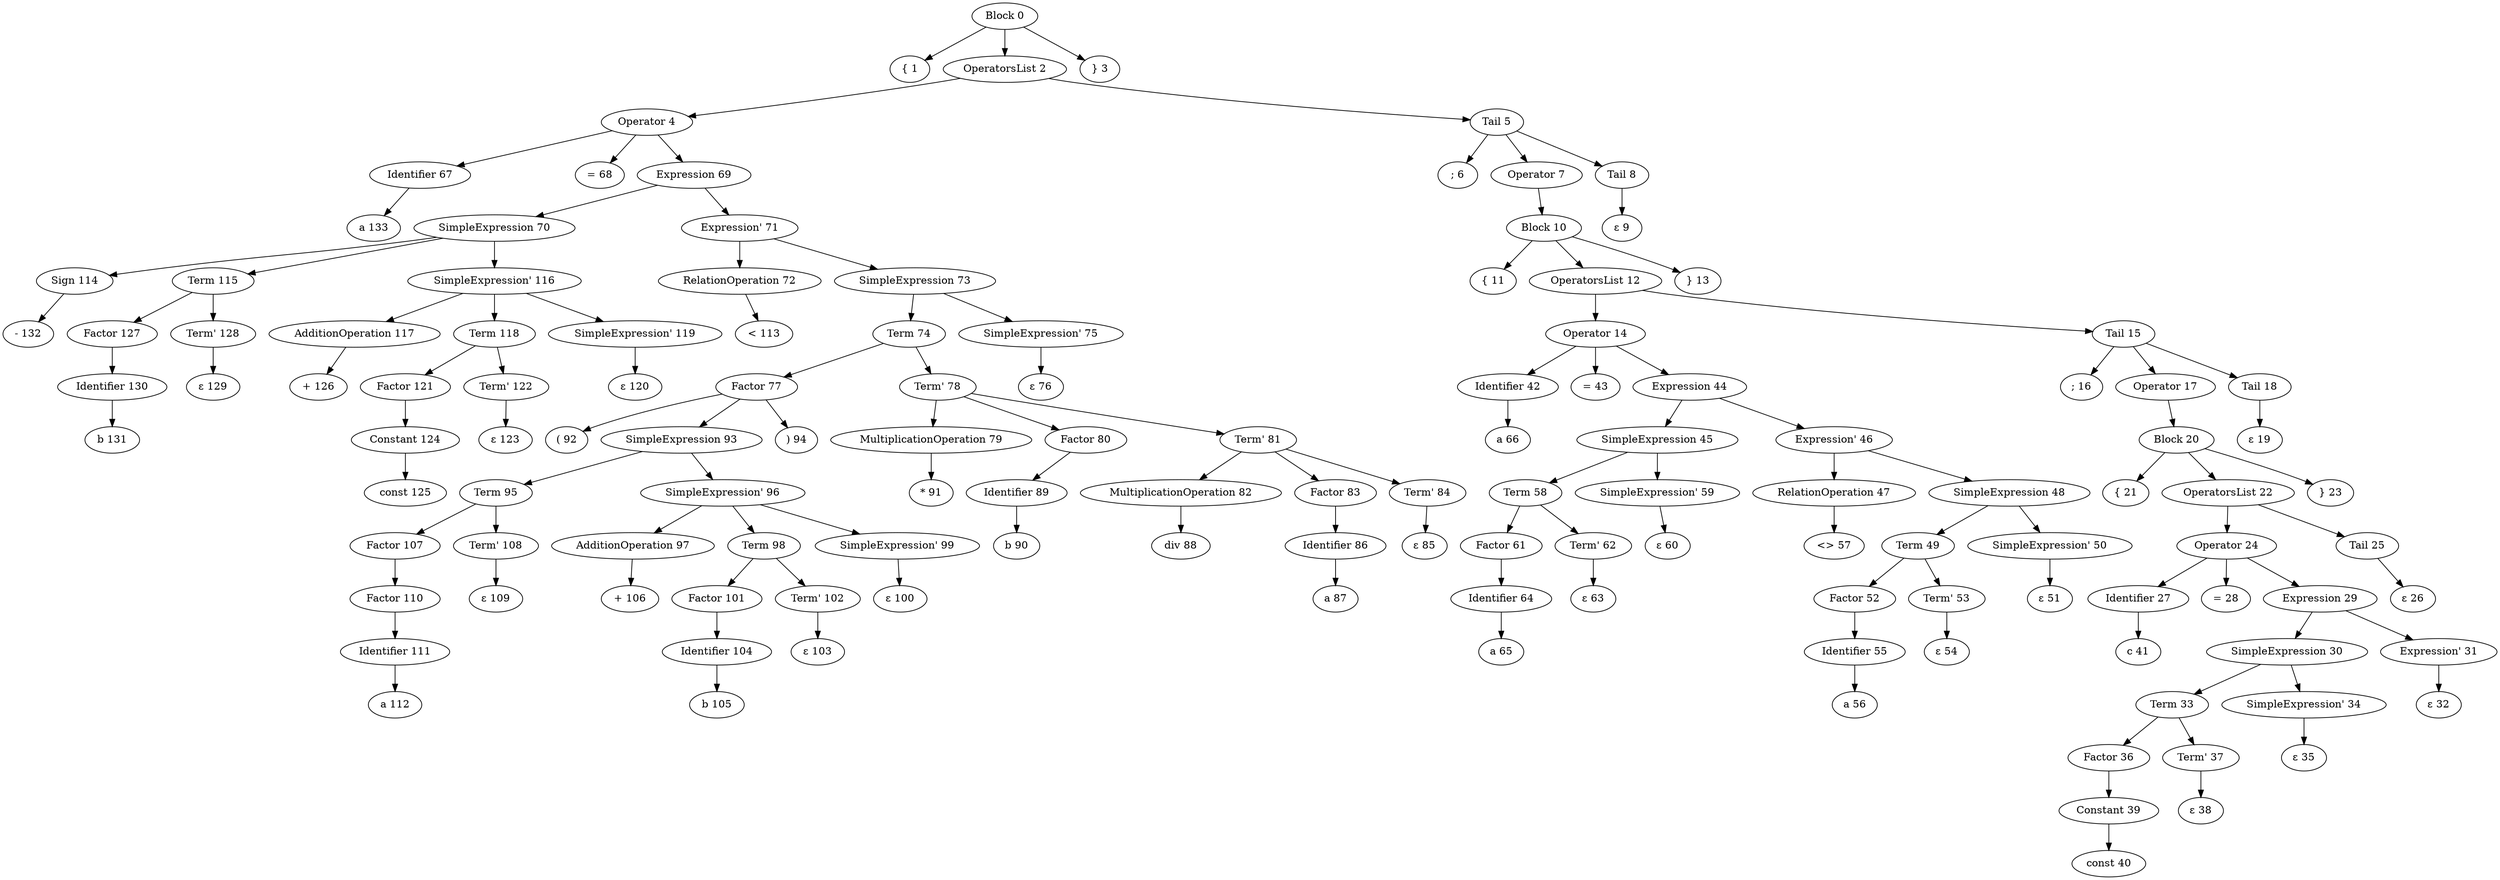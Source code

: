 digraph G {
0 [label="Block 0"];
1 [label="{ 1"];
2 [label="OperatorsList 2"];
3 [label="} 3"];
4 [label="Operator 4"];
5 [label="Tail 5"];
6 [label="; 6"];
7 [label="Operator 7"];
8 [label="Tail 8"];
9 [label="ε 9"];
10 [label="Block 10"];
11 [label="{ 11"];
12 [label="OperatorsList 12"];
13 [label="} 13"];
14 [label="Operator 14"];
15 [label="Tail 15"];
16 [label="; 16"];
17 [label="Operator 17"];
18 [label="Tail 18"];
19 [label="ε 19"];
20 [label="Block 20"];
21 [label="{ 21"];
22 [label="OperatorsList 22"];
23 [label="} 23"];
24 [label="Operator 24"];
25 [label="Tail 25"];
26 [label="ε 26"];
27 [label="Identifier 27"];
28 [label="= 28"];
29 [label="Expression 29"];
30 [label="SimpleExpression 30"];
31 [label="Expression' 31"];
32 [label="ε 32"];
33 [label="Term 33"];
34 [label="SimpleExpression' 34"];
35 [label="ε 35"];
36 [label="Factor 36"];
37 [label="Term' 37"];
38 [label="ε 38"];
39 [label="Constant 39"];
40 [label="const 40"];
41 [label="c 41"];
42 [label="Identifier 42"];
43 [label="= 43"];
44 [label="Expression 44"];
45 [label="SimpleExpression 45"];
46 [label="Expression' 46"];
47 [label="RelationOperation 47"];
48 [label="SimpleExpression 48"];
49 [label="Term 49"];
50 [label="SimpleExpression' 50"];
51 [label="ε 51"];
52 [label="Factor 52"];
53 [label="Term' 53"];
54 [label="ε 54"];
55 [label="Identifier 55"];
56 [label="a 56"];
57 [label="<> 57"];
58 [label="Term 58"];
59 [label="SimpleExpression' 59"];
60 [label="ε 60"];
61 [label="Factor 61"];
62 [label="Term' 62"];
63 [label="ε 63"];
64 [label="Identifier 64"];
65 [label="a 65"];
66 [label="a 66"];
67 [label="Identifier 67"];
68 [label="= 68"];
69 [label="Expression 69"];
70 [label="SimpleExpression 70"];
71 [label="Expression' 71"];
72 [label="RelationOperation 72"];
73 [label="SimpleExpression 73"];
74 [label="Term 74"];
75 [label="SimpleExpression' 75"];
76 [label="ε 76"];
77 [label="Factor 77"];
78 [label="Term' 78"];
79 [label="MultiplicationOperation 79"];
80 [label="Factor 80"];
81 [label="Term' 81"];
82 [label="MultiplicationOperation 82"];
83 [label="Factor 83"];
84 [label="Term' 84"];
85 [label="ε 85"];
86 [label="Identifier 86"];
87 [label="a 87"];
88 [label="div 88"];
89 [label="Identifier 89"];
90 [label="b 90"];
91 [label="* 91"];
92 [label="( 92"];
93 [label="SimpleExpression 93"];
94 [label=") 94"];
95 [label="Term 95"];
96 [label="SimpleExpression' 96"];
97 [label="AdditionOperation 97"];
98 [label="Term 98"];
99 [label="SimpleExpression' 99"];
100 [label="ε 100"];
101 [label="Factor 101"];
102 [label="Term' 102"];
103 [label="ε 103"];
104 [label="Identifier 104"];
105 [label="b 105"];
106 [label="+ 106"];
107 [label="Factor 107"];
108 [label="Term' 108"];
109 [label="ε 109"];
110 [label="Factor 110"];
111 [label="Identifier 111"];
112 [label="a 112"];
113 [label="< 113"];
114 [label="Sign 114"];
115 [label="Term 115"];
116 [label="SimpleExpression' 116"];
117 [label="AdditionOperation 117"];
118 [label="Term 118"];
119 [label="SimpleExpression' 119"];
120 [label="ε 120"];
121 [label="Factor 121"];
122 [label="Term' 122"];
123 [label="ε 123"];
124 [label="Constant 124"];
125 [label="const 125"];
126 [label="+ 126"];
127 [label="Factor 127"];
128 [label="Term' 128"];
129 [label="ε 129"];
130 [label="Identifier 130"];
131 [label="b 131"];
132 [label="- 132"];
133 [label="a 133"];
0->1 ;
0->2 ;
0->3 ;
2->4 ;
2->5 ;
4->67 ;
4->68 ;
4->69 ;
5->6 ;
5->7 ;
5->8 ;
7->10 ;
8->9 ;
10->11 ;
10->12 ;
10->13 ;
12->14 ;
12->15 ;
14->42 ;
14->43 ;
14->44 ;
15->16 ;
15->17 ;
15->18 ;
17->20 ;
18->19 ;
20->21 ;
20->22 ;
20->23 ;
22->24 ;
22->25 ;
24->27 ;
24->28 ;
24->29 ;
25->26 ;
27->41 ;
29->30 ;
29->31 ;
30->33 ;
30->34 ;
31->32 ;
33->36 ;
33->37 ;
34->35 ;
36->39 ;
37->38 ;
39->40 ;
42->66 ;
44->45 ;
44->46 ;
45->58 ;
45->59 ;
46->47 ;
46->48 ;
47->57 ;
48->49 ;
48->50 ;
49->52 ;
49->53 ;
50->51 ;
52->55 ;
53->54 ;
55->56 ;
58->61 ;
58->62 ;
59->60 ;
61->64 ;
62->63 ;
64->65 ;
67->133 ;
69->70 ;
69->71 ;
70->114 ;
70->115 ;
70->116 ;
71->72 ;
71->73 ;
72->113 ;
73->74 ;
73->75 ;
74->77 ;
74->78 ;
75->76 ;
77->92 ;
77->93 ;
77->94 ;
78->79 ;
78->80 ;
78->81 ;
79->91 ;
80->89 ;
81->82 ;
81->83 ;
81->84 ;
82->88 ;
83->86 ;
84->85 ;
86->87 ;
89->90 ;
93->95 ;
93->96 ;
95->107 ;
95->108 ;
96->97 ;
96->98 ;
96->99 ;
97->106 ;
98->101 ;
98->102 ;
99->100 ;
101->104 ;
102->103 ;
104->105 ;
107->110 ;
108->109 ;
110->111 ;
111->112 ;
114->132 ;
115->127 ;
115->128 ;
116->117 ;
116->118 ;
116->119 ;
117->126 ;
118->121 ;
118->122 ;
119->120 ;
121->124 ;
122->123 ;
124->125 ;
127->130 ;
128->129 ;
130->131 ;
}
digraph G {
0;
1;
2;
3;
4;
5;
6;
7;
8;
9;
10;
11;
12;
13;
14;
15;
16;
17;
18;
19;
20;
21;
22;
23;
24;
25;
26;
27;
28;
29;
30;
31;
32;
33;
34;
35;
36;
37;
38;
39;
40;
41;
42;
43;
44;
45;
46;
47;
48;
49;
50;
51;
52;
53;
54;
55;
56;
57;
58;
59;
60;
61;
62;
63;
64;
65;
66;
67;
68;
69;
70;
71;
72;
73;
74;
75;
76;
77;
78;
79;
80;
81;
82;
83;
84;
85;
86;
87;
88;
89;
90;
91;
92;
93;
94;
95;
96;
97;
98;
99;
100;
101;
102;
103;
104;
105;
106;
107;
108;
109;
110;
111;
112;
113;
114;
115;
116;
117;
118;
119;
120;
121;
122;
123;
124;
125;
126;
127;
128;
129;
130;
131;
132;
133;
0->1 ;
0->2 ;
0->3 ;
2->4 ;
2->5 ;
4->67 ;
4->68 ;
4->69 ;
5->6 ;
5->7 ;
5->8 ;
7->10 ;
8->9 ;
10->11 ;
10->12 ;
10->13 ;
12->14 ;
12->15 ;
14->42 ;
14->43 ;
14->44 ;
15->16 ;
15->17 ;
15->18 ;
17->20 ;
18->19 ;
20->21 ;
20->22 ;
20->23 ;
22->24 ;
22->25 ;
24->27 ;
24->28 ;
24->29 ;
25->26 ;
27->41 ;
29->30 ;
29->31 ;
30->33 ;
30->34 ;
31->32 ;
33->36 ;
33->37 ;
34->35 ;
36->39 ;
37->38 ;
39->40 ;
42->66 ;
44->45 ;
44->46 ;
45->58 ;
45->59 ;
46->47 ;
46->48 ;
47->57 ;
48->49 ;
48->50 ;
49->52 ;
49->53 ;
50->51 ;
52->55 ;
53->54 ;
55->56 ;
58->61 ;
58->62 ;
59->60 ;
61->64 ;
62->63 ;
64->65 ;
67->133 ;
69->70 ;
69->71 ;
70->114 ;
70->115 ;
70->116 ;
71->72 ;
71->73 ;
72->113 ;
73->74 ;
73->75 ;
74->77 ;
74->78 ;
75->76 ;
77->92 ;
77->93 ;
77->94 ;
78->79 ;
78->80 ;
78->81 ;
79->91 ;
80->89 ;
81->82 ;
81->83 ;
81->84 ;
82->88 ;
83->86 ;
84->85 ;
86->87 ;
89->90 ;
93->95 ;
93->96 ;
95->107 ;
95->108 ;
96->97 ;
96->98 ;
96->99 ;
97->106 ;
98->101 ;
98->102 ;
99->100 ;
101->104 ;
102->103 ;
104->105 ;
107->110 ;
108->109 ;
110->111 ;
111->112 ;
114->132 ;
115->127 ;
115->128 ;
116->117 ;
116->118 ;
116->119 ;
117->126 ;
118->121 ;
118->122 ;
119->120 ;
121->124 ;
122->123 ;
124->125 ;
127->130 ;
128->129 ;
130->131 ;
}
